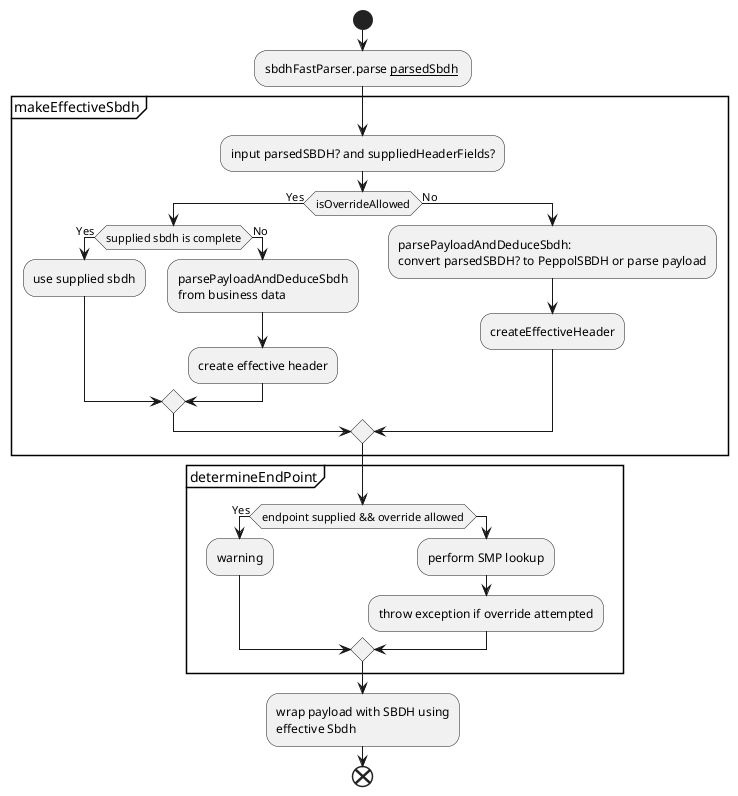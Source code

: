 @startuml
start
:sbdhFastParser.parse __parsedSbdh__ ;

partition makeEffectiveSbdh {
    :input parsedSBDH? and suppliedHeaderFields?;
    if (isOverrideAllowed) then (Yes)
        if (supplied sbdh is complete) then (Yes)
            :use supplied sbdh;
        else (No)
            :parsePayloadAndDeduceSbdh
            from business data;
            :create effective header;
        endif
    else (No)
        :parsePayloadAndDeduceSbdh:
        convert parsedSBDH? to PeppolSBDH or parse payload;
        :createEffectiveHeader;
    endif
}

partition determineEndPoint {
    if (endpoint supplied && override allowed) then (Yes)
        :warning;
    else
        :perform SMP lookup;
        :throw exception if override attempted;
    endif
}

:wrap payload with SBDH using
effective Sbdh;

end
@enduml